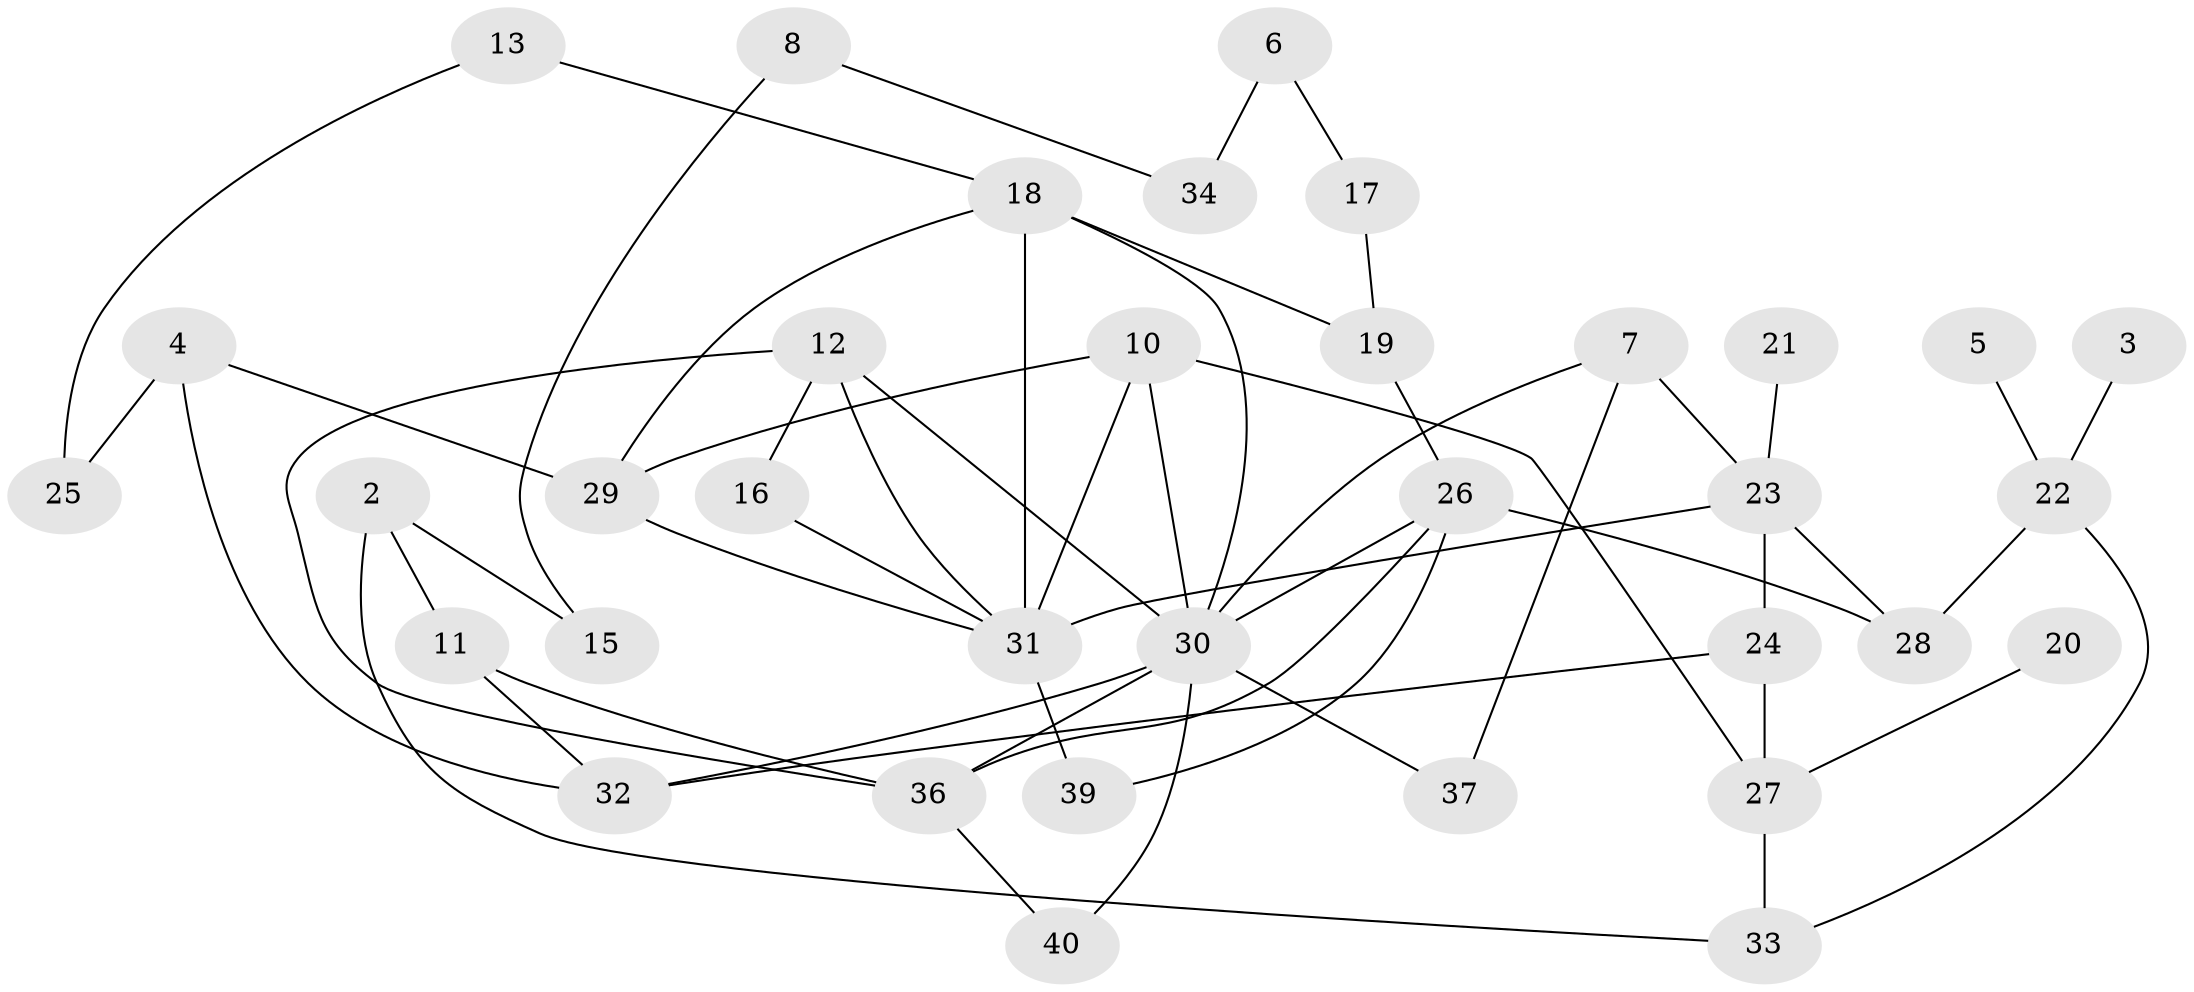 // original degree distribution, {0: 0.05063291139240506, 4: 0.1518987341772152, 3: 0.26582278481012656, 1: 0.17721518987341772, 2: 0.2911392405063291, 5: 0.0379746835443038, 6: 0.02531645569620253}
// Generated by graph-tools (version 1.1) at 2025/00/03/09/25 03:00:46]
// undirected, 35 vertices, 55 edges
graph export_dot {
graph [start="1"]
  node [color=gray90,style=filled];
  2;
  3;
  4;
  5;
  6;
  7;
  8;
  10;
  11;
  12;
  13;
  15;
  16;
  17;
  18;
  19;
  20;
  21;
  22;
  23;
  24;
  25;
  26;
  27;
  28;
  29;
  30;
  31;
  32;
  33;
  34;
  36;
  37;
  39;
  40;
  2 -- 11 [weight=1.0];
  2 -- 15 [weight=1.0];
  2 -- 33 [weight=1.0];
  3 -- 22 [weight=1.0];
  4 -- 25 [weight=2.0];
  4 -- 29 [weight=1.0];
  4 -- 32 [weight=1.0];
  5 -- 22 [weight=1.0];
  6 -- 17 [weight=1.0];
  6 -- 34 [weight=1.0];
  7 -- 23 [weight=1.0];
  7 -- 30 [weight=1.0];
  7 -- 37 [weight=1.0];
  8 -- 15 [weight=1.0];
  8 -- 34 [weight=1.0];
  10 -- 27 [weight=1.0];
  10 -- 29 [weight=1.0];
  10 -- 30 [weight=1.0];
  10 -- 31 [weight=1.0];
  11 -- 32 [weight=1.0];
  11 -- 36 [weight=1.0];
  12 -- 16 [weight=1.0];
  12 -- 30 [weight=1.0];
  12 -- 31 [weight=1.0];
  12 -- 36 [weight=1.0];
  13 -- 18 [weight=1.0];
  13 -- 25 [weight=1.0];
  16 -- 31 [weight=1.0];
  17 -- 19 [weight=1.0];
  18 -- 19 [weight=1.0];
  18 -- 29 [weight=1.0];
  18 -- 30 [weight=1.0];
  18 -- 31 [weight=1.0];
  19 -- 26 [weight=1.0];
  20 -- 27 [weight=1.0];
  21 -- 23 [weight=1.0];
  22 -- 28 [weight=1.0];
  22 -- 33 [weight=1.0];
  23 -- 24 [weight=1.0];
  23 -- 28 [weight=1.0];
  23 -- 31 [weight=1.0];
  24 -- 27 [weight=1.0];
  24 -- 32 [weight=1.0];
  26 -- 28 [weight=1.0];
  26 -- 30 [weight=1.0];
  26 -- 36 [weight=1.0];
  26 -- 39 [weight=1.0];
  27 -- 33 [weight=2.0];
  29 -- 31 [weight=1.0];
  30 -- 32 [weight=1.0];
  30 -- 36 [weight=1.0];
  30 -- 37 [weight=1.0];
  30 -- 40 [weight=1.0];
  31 -- 39 [weight=1.0];
  36 -- 40 [weight=1.0];
}
